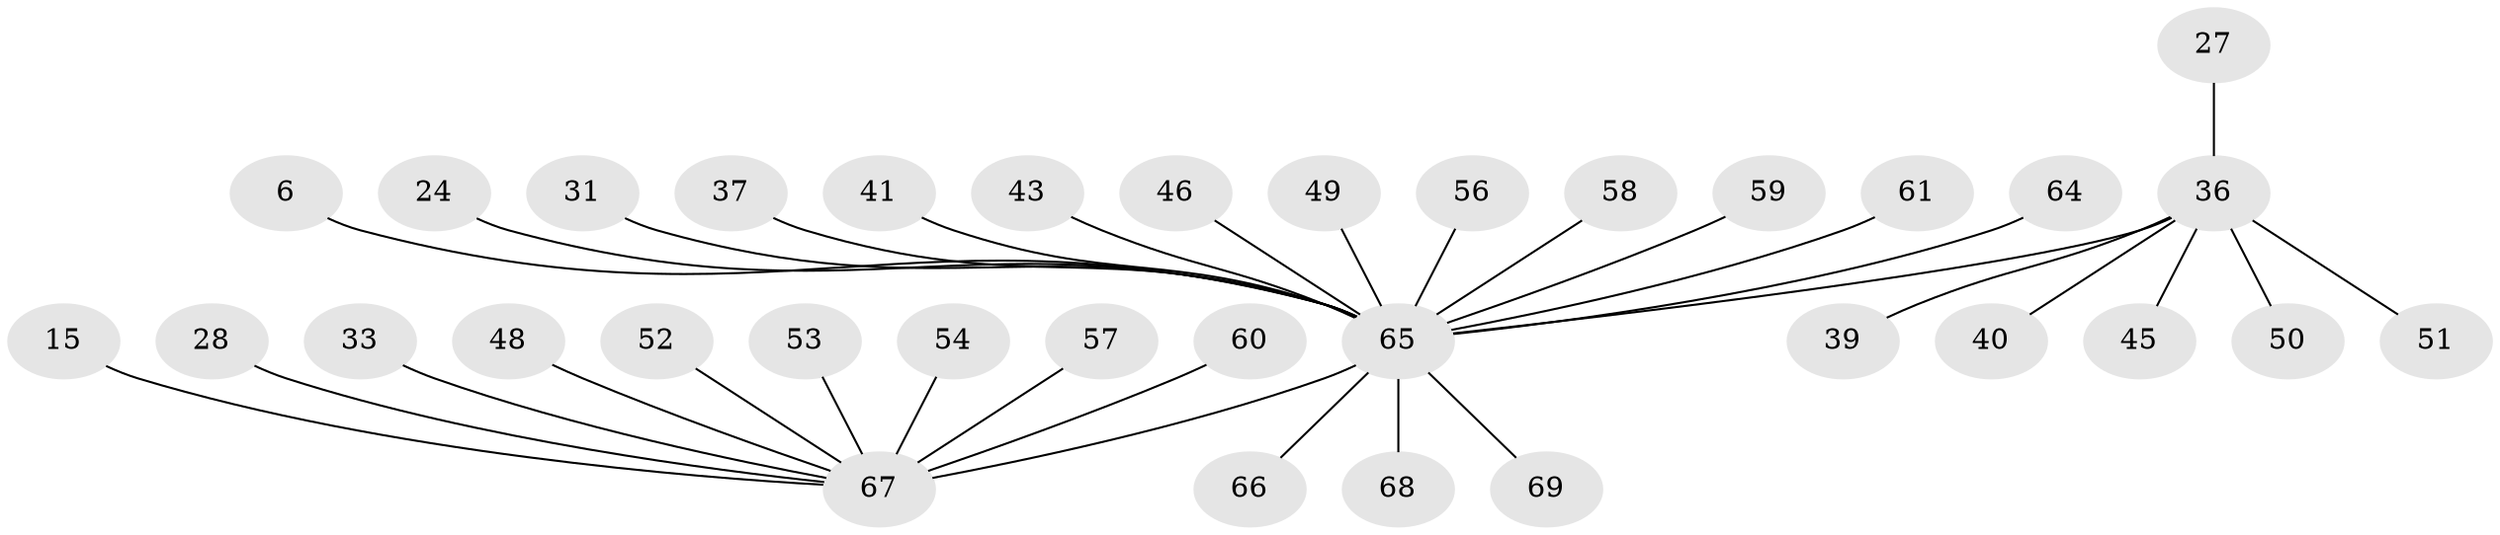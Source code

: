 // original degree distribution, {3: 0.10144927536231885, 15: 0.014492753623188406, 4: 0.028985507246376812, 12: 0.014492753623188406, 1: 0.6521739130434783, 10: 0.014492753623188406, 5: 0.014492753623188406, 7: 0.014492753623188406, 2: 0.13043478260869565, 9: 0.014492753623188406}
// Generated by graph-tools (version 1.1) at 2025/50/03/04/25 21:50:48]
// undirected, 34 vertices, 33 edges
graph export_dot {
graph [start="1"]
  node [color=gray90,style=filled];
  6;
  15;
  24;
  27;
  28 [super="+16"];
  31;
  33;
  36 [super="+18"];
  37;
  39;
  40;
  41 [super="+14+35"];
  43 [super="+42"];
  45;
  46;
  48;
  49;
  50 [super="+32"];
  51;
  52;
  53;
  54 [super="+23"];
  56;
  57;
  58;
  59;
  60;
  61;
  64 [super="+63"];
  65 [super="+20+22+34+2"];
  66;
  67 [super="+1+9+55"];
  68;
  69 [super="+44+47"];
  6 -- 65;
  15 -- 67;
  24 -- 65;
  27 -- 36;
  28 -- 67;
  31 -- 65;
  33 -- 67;
  36 -- 40;
  36 -- 39;
  36 -- 45;
  36 -- 50 [weight=2];
  36 -- 51;
  36 -- 65 [weight=3];
  37 -- 65;
  41 -- 65;
  43 -- 65;
  46 -- 65;
  48 -- 67;
  49 -- 65;
  52 -- 67;
  53 -- 67;
  54 -- 67;
  56 -- 65;
  57 -- 67;
  58 -- 65;
  59 -- 65;
  60 -- 67;
  61 -- 65;
  64 -- 65;
  65 -- 66;
  65 -- 67 [weight=3];
  65 -- 68;
  65 -- 69;
}
